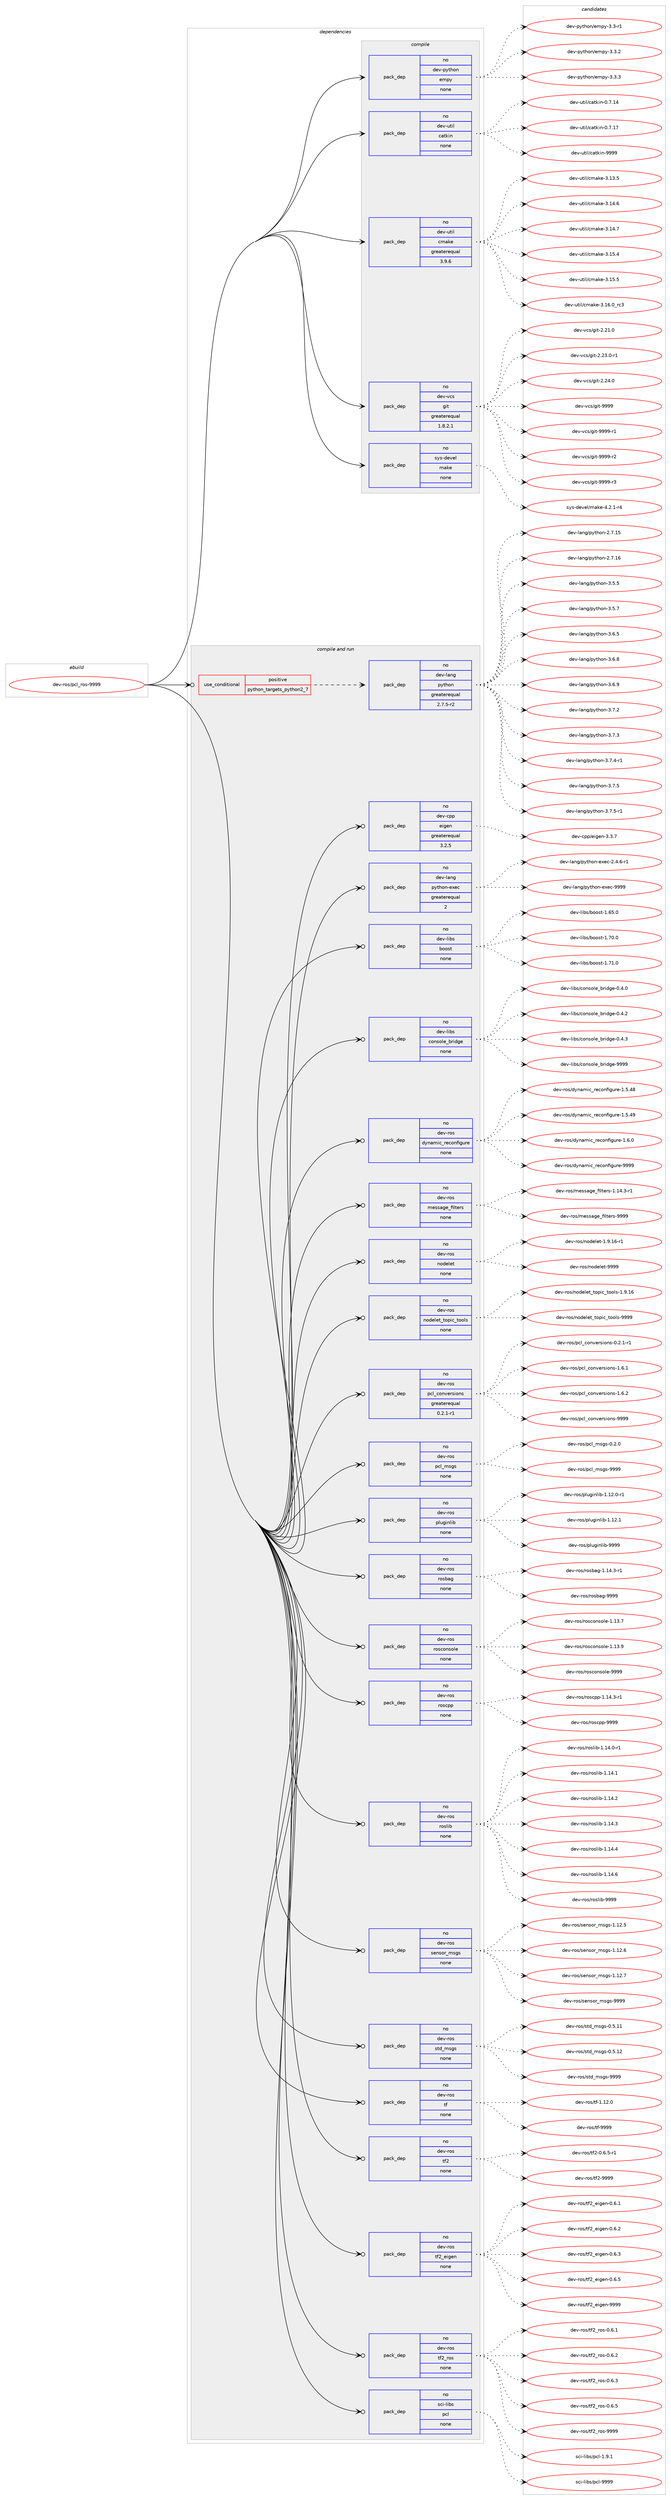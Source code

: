 digraph prolog {

# *************
# Graph options
# *************

newrank=true;
concentrate=true;
compound=true;
graph [rankdir=LR,fontname=Helvetica,fontsize=10,ranksep=1.5];#, ranksep=2.5, nodesep=0.2];
edge  [arrowhead=vee];
node  [fontname=Helvetica,fontsize=10];

# **********
# The ebuild
# **********

subgraph cluster_leftcol {
color=gray;
rank=same;
label=<<i>ebuild</i>>;
id [label="dev-ros/pcl_ros-9999", color=red, width=4, href="../dev-ros/pcl_ros-9999.svg"];
}

# ****************
# The dependencies
# ****************

subgraph cluster_midcol {
color=gray;
label=<<i>dependencies</i>>;
subgraph cluster_compile {
fillcolor="#eeeeee";
style=filled;
label=<<i>compile</i>>;
subgraph pack491966 {
dependency657993 [label=<<TABLE BORDER="0" CELLBORDER="1" CELLSPACING="0" CELLPADDING="4" WIDTH="220"><TR><TD ROWSPAN="6" CELLPADDING="30">pack_dep</TD></TR><TR><TD WIDTH="110">no</TD></TR><TR><TD>dev-python</TD></TR><TR><TD>empy</TD></TR><TR><TD>none</TD></TR><TR><TD></TD></TR></TABLE>>, shape=none, color=blue];
}
id:e -> dependency657993:w [weight=20,style="solid",arrowhead="vee"];
subgraph pack491967 {
dependency657994 [label=<<TABLE BORDER="0" CELLBORDER="1" CELLSPACING="0" CELLPADDING="4" WIDTH="220"><TR><TD ROWSPAN="6" CELLPADDING="30">pack_dep</TD></TR><TR><TD WIDTH="110">no</TD></TR><TR><TD>dev-util</TD></TR><TR><TD>catkin</TD></TR><TR><TD>none</TD></TR><TR><TD></TD></TR></TABLE>>, shape=none, color=blue];
}
id:e -> dependency657994:w [weight=20,style="solid",arrowhead="vee"];
subgraph pack491968 {
dependency657995 [label=<<TABLE BORDER="0" CELLBORDER="1" CELLSPACING="0" CELLPADDING="4" WIDTH="220"><TR><TD ROWSPAN="6" CELLPADDING="30">pack_dep</TD></TR><TR><TD WIDTH="110">no</TD></TR><TR><TD>dev-util</TD></TR><TR><TD>cmake</TD></TR><TR><TD>greaterequal</TD></TR><TR><TD>3.9.6</TD></TR></TABLE>>, shape=none, color=blue];
}
id:e -> dependency657995:w [weight=20,style="solid",arrowhead="vee"];
subgraph pack491969 {
dependency657996 [label=<<TABLE BORDER="0" CELLBORDER="1" CELLSPACING="0" CELLPADDING="4" WIDTH="220"><TR><TD ROWSPAN="6" CELLPADDING="30">pack_dep</TD></TR><TR><TD WIDTH="110">no</TD></TR><TR><TD>dev-vcs</TD></TR><TR><TD>git</TD></TR><TR><TD>greaterequal</TD></TR><TR><TD>1.8.2.1</TD></TR></TABLE>>, shape=none, color=blue];
}
id:e -> dependency657996:w [weight=20,style="solid",arrowhead="vee"];
subgraph pack491970 {
dependency657997 [label=<<TABLE BORDER="0" CELLBORDER="1" CELLSPACING="0" CELLPADDING="4" WIDTH="220"><TR><TD ROWSPAN="6" CELLPADDING="30">pack_dep</TD></TR><TR><TD WIDTH="110">no</TD></TR><TR><TD>sys-devel</TD></TR><TR><TD>make</TD></TR><TR><TD>none</TD></TR><TR><TD></TD></TR></TABLE>>, shape=none, color=blue];
}
id:e -> dependency657997:w [weight=20,style="solid",arrowhead="vee"];
}
subgraph cluster_compileandrun {
fillcolor="#eeeeee";
style=filled;
label=<<i>compile and run</i>>;
subgraph cond154121 {
dependency657998 [label=<<TABLE BORDER="0" CELLBORDER="1" CELLSPACING="0" CELLPADDING="4"><TR><TD ROWSPAN="3" CELLPADDING="10">use_conditional</TD></TR><TR><TD>positive</TD></TR><TR><TD>python_targets_python2_7</TD></TR></TABLE>>, shape=none, color=red];
subgraph pack491971 {
dependency657999 [label=<<TABLE BORDER="0" CELLBORDER="1" CELLSPACING="0" CELLPADDING="4" WIDTH="220"><TR><TD ROWSPAN="6" CELLPADDING="30">pack_dep</TD></TR><TR><TD WIDTH="110">no</TD></TR><TR><TD>dev-lang</TD></TR><TR><TD>python</TD></TR><TR><TD>greaterequal</TD></TR><TR><TD>2.7.5-r2</TD></TR></TABLE>>, shape=none, color=blue];
}
dependency657998:e -> dependency657999:w [weight=20,style="dashed",arrowhead="vee"];
}
id:e -> dependency657998:w [weight=20,style="solid",arrowhead="odotvee"];
subgraph pack491972 {
dependency658000 [label=<<TABLE BORDER="0" CELLBORDER="1" CELLSPACING="0" CELLPADDING="4" WIDTH="220"><TR><TD ROWSPAN="6" CELLPADDING="30">pack_dep</TD></TR><TR><TD WIDTH="110">no</TD></TR><TR><TD>dev-cpp</TD></TR><TR><TD>eigen</TD></TR><TR><TD>greaterequal</TD></TR><TR><TD>3.2.5</TD></TR></TABLE>>, shape=none, color=blue];
}
id:e -> dependency658000:w [weight=20,style="solid",arrowhead="odotvee"];
subgraph pack491973 {
dependency658001 [label=<<TABLE BORDER="0" CELLBORDER="1" CELLSPACING="0" CELLPADDING="4" WIDTH="220"><TR><TD ROWSPAN="6" CELLPADDING="30">pack_dep</TD></TR><TR><TD WIDTH="110">no</TD></TR><TR><TD>dev-lang</TD></TR><TR><TD>python-exec</TD></TR><TR><TD>greaterequal</TD></TR><TR><TD>2</TD></TR></TABLE>>, shape=none, color=blue];
}
id:e -> dependency658001:w [weight=20,style="solid",arrowhead="odotvee"];
subgraph pack491974 {
dependency658002 [label=<<TABLE BORDER="0" CELLBORDER="1" CELLSPACING="0" CELLPADDING="4" WIDTH="220"><TR><TD ROWSPAN="6" CELLPADDING="30">pack_dep</TD></TR><TR><TD WIDTH="110">no</TD></TR><TR><TD>dev-libs</TD></TR><TR><TD>boost</TD></TR><TR><TD>none</TD></TR><TR><TD></TD></TR></TABLE>>, shape=none, color=blue];
}
id:e -> dependency658002:w [weight=20,style="solid",arrowhead="odotvee"];
subgraph pack491975 {
dependency658003 [label=<<TABLE BORDER="0" CELLBORDER="1" CELLSPACING="0" CELLPADDING="4" WIDTH="220"><TR><TD ROWSPAN="6" CELLPADDING="30">pack_dep</TD></TR><TR><TD WIDTH="110">no</TD></TR><TR><TD>dev-libs</TD></TR><TR><TD>console_bridge</TD></TR><TR><TD>none</TD></TR><TR><TD></TD></TR></TABLE>>, shape=none, color=blue];
}
id:e -> dependency658003:w [weight=20,style="solid",arrowhead="odotvee"];
subgraph pack491976 {
dependency658004 [label=<<TABLE BORDER="0" CELLBORDER="1" CELLSPACING="0" CELLPADDING="4" WIDTH="220"><TR><TD ROWSPAN="6" CELLPADDING="30">pack_dep</TD></TR><TR><TD WIDTH="110">no</TD></TR><TR><TD>dev-ros</TD></TR><TR><TD>dynamic_reconfigure</TD></TR><TR><TD>none</TD></TR><TR><TD></TD></TR></TABLE>>, shape=none, color=blue];
}
id:e -> dependency658004:w [weight=20,style="solid",arrowhead="odotvee"];
subgraph pack491977 {
dependency658005 [label=<<TABLE BORDER="0" CELLBORDER="1" CELLSPACING="0" CELLPADDING="4" WIDTH="220"><TR><TD ROWSPAN="6" CELLPADDING="30">pack_dep</TD></TR><TR><TD WIDTH="110">no</TD></TR><TR><TD>dev-ros</TD></TR><TR><TD>message_filters</TD></TR><TR><TD>none</TD></TR><TR><TD></TD></TR></TABLE>>, shape=none, color=blue];
}
id:e -> dependency658005:w [weight=20,style="solid",arrowhead="odotvee"];
subgraph pack491978 {
dependency658006 [label=<<TABLE BORDER="0" CELLBORDER="1" CELLSPACING="0" CELLPADDING="4" WIDTH="220"><TR><TD ROWSPAN="6" CELLPADDING="30">pack_dep</TD></TR><TR><TD WIDTH="110">no</TD></TR><TR><TD>dev-ros</TD></TR><TR><TD>nodelet</TD></TR><TR><TD>none</TD></TR><TR><TD></TD></TR></TABLE>>, shape=none, color=blue];
}
id:e -> dependency658006:w [weight=20,style="solid",arrowhead="odotvee"];
subgraph pack491979 {
dependency658007 [label=<<TABLE BORDER="0" CELLBORDER="1" CELLSPACING="0" CELLPADDING="4" WIDTH="220"><TR><TD ROWSPAN="6" CELLPADDING="30">pack_dep</TD></TR><TR><TD WIDTH="110">no</TD></TR><TR><TD>dev-ros</TD></TR><TR><TD>nodelet_topic_tools</TD></TR><TR><TD>none</TD></TR><TR><TD></TD></TR></TABLE>>, shape=none, color=blue];
}
id:e -> dependency658007:w [weight=20,style="solid",arrowhead="odotvee"];
subgraph pack491980 {
dependency658008 [label=<<TABLE BORDER="0" CELLBORDER="1" CELLSPACING="0" CELLPADDING="4" WIDTH="220"><TR><TD ROWSPAN="6" CELLPADDING="30">pack_dep</TD></TR><TR><TD WIDTH="110">no</TD></TR><TR><TD>dev-ros</TD></TR><TR><TD>pcl_conversions</TD></TR><TR><TD>greaterequal</TD></TR><TR><TD>0.2.1-r1</TD></TR></TABLE>>, shape=none, color=blue];
}
id:e -> dependency658008:w [weight=20,style="solid",arrowhead="odotvee"];
subgraph pack491981 {
dependency658009 [label=<<TABLE BORDER="0" CELLBORDER="1" CELLSPACING="0" CELLPADDING="4" WIDTH="220"><TR><TD ROWSPAN="6" CELLPADDING="30">pack_dep</TD></TR><TR><TD WIDTH="110">no</TD></TR><TR><TD>dev-ros</TD></TR><TR><TD>pcl_msgs</TD></TR><TR><TD>none</TD></TR><TR><TD></TD></TR></TABLE>>, shape=none, color=blue];
}
id:e -> dependency658009:w [weight=20,style="solid",arrowhead="odotvee"];
subgraph pack491982 {
dependency658010 [label=<<TABLE BORDER="0" CELLBORDER="1" CELLSPACING="0" CELLPADDING="4" WIDTH="220"><TR><TD ROWSPAN="6" CELLPADDING="30">pack_dep</TD></TR><TR><TD WIDTH="110">no</TD></TR><TR><TD>dev-ros</TD></TR><TR><TD>pluginlib</TD></TR><TR><TD>none</TD></TR><TR><TD></TD></TR></TABLE>>, shape=none, color=blue];
}
id:e -> dependency658010:w [weight=20,style="solid",arrowhead="odotvee"];
subgraph pack491983 {
dependency658011 [label=<<TABLE BORDER="0" CELLBORDER="1" CELLSPACING="0" CELLPADDING="4" WIDTH="220"><TR><TD ROWSPAN="6" CELLPADDING="30">pack_dep</TD></TR><TR><TD WIDTH="110">no</TD></TR><TR><TD>dev-ros</TD></TR><TR><TD>rosbag</TD></TR><TR><TD>none</TD></TR><TR><TD></TD></TR></TABLE>>, shape=none, color=blue];
}
id:e -> dependency658011:w [weight=20,style="solid",arrowhead="odotvee"];
subgraph pack491984 {
dependency658012 [label=<<TABLE BORDER="0" CELLBORDER="1" CELLSPACING="0" CELLPADDING="4" WIDTH="220"><TR><TD ROWSPAN="6" CELLPADDING="30">pack_dep</TD></TR><TR><TD WIDTH="110">no</TD></TR><TR><TD>dev-ros</TD></TR><TR><TD>rosconsole</TD></TR><TR><TD>none</TD></TR><TR><TD></TD></TR></TABLE>>, shape=none, color=blue];
}
id:e -> dependency658012:w [weight=20,style="solid",arrowhead="odotvee"];
subgraph pack491985 {
dependency658013 [label=<<TABLE BORDER="0" CELLBORDER="1" CELLSPACING="0" CELLPADDING="4" WIDTH="220"><TR><TD ROWSPAN="6" CELLPADDING="30">pack_dep</TD></TR><TR><TD WIDTH="110">no</TD></TR><TR><TD>dev-ros</TD></TR><TR><TD>roscpp</TD></TR><TR><TD>none</TD></TR><TR><TD></TD></TR></TABLE>>, shape=none, color=blue];
}
id:e -> dependency658013:w [weight=20,style="solid",arrowhead="odotvee"];
subgraph pack491986 {
dependency658014 [label=<<TABLE BORDER="0" CELLBORDER="1" CELLSPACING="0" CELLPADDING="4" WIDTH="220"><TR><TD ROWSPAN="6" CELLPADDING="30">pack_dep</TD></TR><TR><TD WIDTH="110">no</TD></TR><TR><TD>dev-ros</TD></TR><TR><TD>roslib</TD></TR><TR><TD>none</TD></TR><TR><TD></TD></TR></TABLE>>, shape=none, color=blue];
}
id:e -> dependency658014:w [weight=20,style="solid",arrowhead="odotvee"];
subgraph pack491987 {
dependency658015 [label=<<TABLE BORDER="0" CELLBORDER="1" CELLSPACING="0" CELLPADDING="4" WIDTH="220"><TR><TD ROWSPAN="6" CELLPADDING="30">pack_dep</TD></TR><TR><TD WIDTH="110">no</TD></TR><TR><TD>dev-ros</TD></TR><TR><TD>sensor_msgs</TD></TR><TR><TD>none</TD></TR><TR><TD></TD></TR></TABLE>>, shape=none, color=blue];
}
id:e -> dependency658015:w [weight=20,style="solid",arrowhead="odotvee"];
subgraph pack491988 {
dependency658016 [label=<<TABLE BORDER="0" CELLBORDER="1" CELLSPACING="0" CELLPADDING="4" WIDTH="220"><TR><TD ROWSPAN="6" CELLPADDING="30">pack_dep</TD></TR><TR><TD WIDTH="110">no</TD></TR><TR><TD>dev-ros</TD></TR><TR><TD>std_msgs</TD></TR><TR><TD>none</TD></TR><TR><TD></TD></TR></TABLE>>, shape=none, color=blue];
}
id:e -> dependency658016:w [weight=20,style="solid",arrowhead="odotvee"];
subgraph pack491989 {
dependency658017 [label=<<TABLE BORDER="0" CELLBORDER="1" CELLSPACING="0" CELLPADDING="4" WIDTH="220"><TR><TD ROWSPAN="6" CELLPADDING="30">pack_dep</TD></TR><TR><TD WIDTH="110">no</TD></TR><TR><TD>dev-ros</TD></TR><TR><TD>tf</TD></TR><TR><TD>none</TD></TR><TR><TD></TD></TR></TABLE>>, shape=none, color=blue];
}
id:e -> dependency658017:w [weight=20,style="solid",arrowhead="odotvee"];
subgraph pack491990 {
dependency658018 [label=<<TABLE BORDER="0" CELLBORDER="1" CELLSPACING="0" CELLPADDING="4" WIDTH="220"><TR><TD ROWSPAN="6" CELLPADDING="30">pack_dep</TD></TR><TR><TD WIDTH="110">no</TD></TR><TR><TD>dev-ros</TD></TR><TR><TD>tf2</TD></TR><TR><TD>none</TD></TR><TR><TD></TD></TR></TABLE>>, shape=none, color=blue];
}
id:e -> dependency658018:w [weight=20,style="solid",arrowhead="odotvee"];
subgraph pack491991 {
dependency658019 [label=<<TABLE BORDER="0" CELLBORDER="1" CELLSPACING="0" CELLPADDING="4" WIDTH="220"><TR><TD ROWSPAN="6" CELLPADDING="30">pack_dep</TD></TR><TR><TD WIDTH="110">no</TD></TR><TR><TD>dev-ros</TD></TR><TR><TD>tf2_eigen</TD></TR><TR><TD>none</TD></TR><TR><TD></TD></TR></TABLE>>, shape=none, color=blue];
}
id:e -> dependency658019:w [weight=20,style="solid",arrowhead="odotvee"];
subgraph pack491992 {
dependency658020 [label=<<TABLE BORDER="0" CELLBORDER="1" CELLSPACING="0" CELLPADDING="4" WIDTH="220"><TR><TD ROWSPAN="6" CELLPADDING="30">pack_dep</TD></TR><TR><TD WIDTH="110">no</TD></TR><TR><TD>dev-ros</TD></TR><TR><TD>tf2_ros</TD></TR><TR><TD>none</TD></TR><TR><TD></TD></TR></TABLE>>, shape=none, color=blue];
}
id:e -> dependency658020:w [weight=20,style="solid",arrowhead="odotvee"];
subgraph pack491993 {
dependency658021 [label=<<TABLE BORDER="0" CELLBORDER="1" CELLSPACING="0" CELLPADDING="4" WIDTH="220"><TR><TD ROWSPAN="6" CELLPADDING="30">pack_dep</TD></TR><TR><TD WIDTH="110">no</TD></TR><TR><TD>sci-libs</TD></TR><TR><TD>pcl</TD></TR><TR><TD>none</TD></TR><TR><TD></TD></TR></TABLE>>, shape=none, color=blue];
}
id:e -> dependency658021:w [weight=20,style="solid",arrowhead="odotvee"];
}
subgraph cluster_run {
fillcolor="#eeeeee";
style=filled;
label=<<i>run</i>>;
}
}

# **************
# The candidates
# **************

subgraph cluster_choices {
rank=same;
color=gray;
label=<<i>candidates</i>>;

subgraph choice491966 {
color=black;
nodesep=1;
choice1001011184511212111610411111047101109112121455146514511449 [label="dev-python/empy-3.3-r1", color=red, width=4,href="../dev-python/empy-3.3-r1.svg"];
choice1001011184511212111610411111047101109112121455146514650 [label="dev-python/empy-3.3.2", color=red, width=4,href="../dev-python/empy-3.3.2.svg"];
choice1001011184511212111610411111047101109112121455146514651 [label="dev-python/empy-3.3.3", color=red, width=4,href="../dev-python/empy-3.3.3.svg"];
dependency657993:e -> choice1001011184511212111610411111047101109112121455146514511449:w [style=dotted,weight="100"];
dependency657993:e -> choice1001011184511212111610411111047101109112121455146514650:w [style=dotted,weight="100"];
dependency657993:e -> choice1001011184511212111610411111047101109112121455146514651:w [style=dotted,weight="100"];
}
subgraph choice491967 {
color=black;
nodesep=1;
choice1001011184511711610510847999711610710511045484655464952 [label="dev-util/catkin-0.7.14", color=red, width=4,href="../dev-util/catkin-0.7.14.svg"];
choice1001011184511711610510847999711610710511045484655464955 [label="dev-util/catkin-0.7.17", color=red, width=4,href="../dev-util/catkin-0.7.17.svg"];
choice100101118451171161051084799971161071051104557575757 [label="dev-util/catkin-9999", color=red, width=4,href="../dev-util/catkin-9999.svg"];
dependency657994:e -> choice1001011184511711610510847999711610710511045484655464952:w [style=dotted,weight="100"];
dependency657994:e -> choice1001011184511711610510847999711610710511045484655464955:w [style=dotted,weight="100"];
dependency657994:e -> choice100101118451171161051084799971161071051104557575757:w [style=dotted,weight="100"];
}
subgraph choice491968 {
color=black;
nodesep=1;
choice1001011184511711610510847991099710710145514649514653 [label="dev-util/cmake-3.13.5", color=red, width=4,href="../dev-util/cmake-3.13.5.svg"];
choice1001011184511711610510847991099710710145514649524654 [label="dev-util/cmake-3.14.6", color=red, width=4,href="../dev-util/cmake-3.14.6.svg"];
choice1001011184511711610510847991099710710145514649524655 [label="dev-util/cmake-3.14.7", color=red, width=4,href="../dev-util/cmake-3.14.7.svg"];
choice1001011184511711610510847991099710710145514649534652 [label="dev-util/cmake-3.15.4", color=red, width=4,href="../dev-util/cmake-3.15.4.svg"];
choice1001011184511711610510847991099710710145514649534653 [label="dev-util/cmake-3.15.5", color=red, width=4,href="../dev-util/cmake-3.15.5.svg"];
choice1001011184511711610510847991099710710145514649544648951149951 [label="dev-util/cmake-3.16.0_rc3", color=red, width=4,href="../dev-util/cmake-3.16.0_rc3.svg"];
dependency657995:e -> choice1001011184511711610510847991099710710145514649514653:w [style=dotted,weight="100"];
dependency657995:e -> choice1001011184511711610510847991099710710145514649524654:w [style=dotted,weight="100"];
dependency657995:e -> choice1001011184511711610510847991099710710145514649524655:w [style=dotted,weight="100"];
dependency657995:e -> choice1001011184511711610510847991099710710145514649534652:w [style=dotted,weight="100"];
dependency657995:e -> choice1001011184511711610510847991099710710145514649534653:w [style=dotted,weight="100"];
dependency657995:e -> choice1001011184511711610510847991099710710145514649544648951149951:w [style=dotted,weight="100"];
}
subgraph choice491969 {
color=black;
nodesep=1;
choice10010111845118991154710310511645504650494648 [label="dev-vcs/git-2.21.0", color=red, width=4,href="../dev-vcs/git-2.21.0.svg"];
choice100101118451189911547103105116455046505146484511449 [label="dev-vcs/git-2.23.0-r1", color=red, width=4,href="../dev-vcs/git-2.23.0-r1.svg"];
choice10010111845118991154710310511645504650524648 [label="dev-vcs/git-2.24.0", color=red, width=4,href="../dev-vcs/git-2.24.0.svg"];
choice1001011184511899115471031051164557575757 [label="dev-vcs/git-9999", color=red, width=4,href="../dev-vcs/git-9999.svg"];
choice10010111845118991154710310511645575757574511449 [label="dev-vcs/git-9999-r1", color=red, width=4,href="../dev-vcs/git-9999-r1.svg"];
choice10010111845118991154710310511645575757574511450 [label="dev-vcs/git-9999-r2", color=red, width=4,href="../dev-vcs/git-9999-r2.svg"];
choice10010111845118991154710310511645575757574511451 [label="dev-vcs/git-9999-r3", color=red, width=4,href="../dev-vcs/git-9999-r3.svg"];
dependency657996:e -> choice10010111845118991154710310511645504650494648:w [style=dotted,weight="100"];
dependency657996:e -> choice100101118451189911547103105116455046505146484511449:w [style=dotted,weight="100"];
dependency657996:e -> choice10010111845118991154710310511645504650524648:w [style=dotted,weight="100"];
dependency657996:e -> choice1001011184511899115471031051164557575757:w [style=dotted,weight="100"];
dependency657996:e -> choice10010111845118991154710310511645575757574511449:w [style=dotted,weight="100"];
dependency657996:e -> choice10010111845118991154710310511645575757574511450:w [style=dotted,weight="100"];
dependency657996:e -> choice10010111845118991154710310511645575757574511451:w [style=dotted,weight="100"];
}
subgraph choice491970 {
color=black;
nodesep=1;
choice1151211154510010111810110847109971071014552465046494511452 [label="sys-devel/make-4.2.1-r4", color=red, width=4,href="../sys-devel/make-4.2.1-r4.svg"];
dependency657997:e -> choice1151211154510010111810110847109971071014552465046494511452:w [style=dotted,weight="100"];
}
subgraph choice491971 {
color=black;
nodesep=1;
choice10010111845108971101034711212111610411111045504655464953 [label="dev-lang/python-2.7.15", color=red, width=4,href="../dev-lang/python-2.7.15.svg"];
choice10010111845108971101034711212111610411111045504655464954 [label="dev-lang/python-2.7.16", color=red, width=4,href="../dev-lang/python-2.7.16.svg"];
choice100101118451089711010347112121116104111110455146534653 [label="dev-lang/python-3.5.5", color=red, width=4,href="../dev-lang/python-3.5.5.svg"];
choice100101118451089711010347112121116104111110455146534655 [label="dev-lang/python-3.5.7", color=red, width=4,href="../dev-lang/python-3.5.7.svg"];
choice100101118451089711010347112121116104111110455146544653 [label="dev-lang/python-3.6.5", color=red, width=4,href="../dev-lang/python-3.6.5.svg"];
choice100101118451089711010347112121116104111110455146544656 [label="dev-lang/python-3.6.8", color=red, width=4,href="../dev-lang/python-3.6.8.svg"];
choice100101118451089711010347112121116104111110455146544657 [label="dev-lang/python-3.6.9", color=red, width=4,href="../dev-lang/python-3.6.9.svg"];
choice100101118451089711010347112121116104111110455146554650 [label="dev-lang/python-3.7.2", color=red, width=4,href="../dev-lang/python-3.7.2.svg"];
choice100101118451089711010347112121116104111110455146554651 [label="dev-lang/python-3.7.3", color=red, width=4,href="../dev-lang/python-3.7.3.svg"];
choice1001011184510897110103471121211161041111104551465546524511449 [label="dev-lang/python-3.7.4-r1", color=red, width=4,href="../dev-lang/python-3.7.4-r1.svg"];
choice100101118451089711010347112121116104111110455146554653 [label="dev-lang/python-3.7.5", color=red, width=4,href="../dev-lang/python-3.7.5.svg"];
choice1001011184510897110103471121211161041111104551465546534511449 [label="dev-lang/python-3.7.5-r1", color=red, width=4,href="../dev-lang/python-3.7.5-r1.svg"];
dependency657999:e -> choice10010111845108971101034711212111610411111045504655464953:w [style=dotted,weight="100"];
dependency657999:e -> choice10010111845108971101034711212111610411111045504655464954:w [style=dotted,weight="100"];
dependency657999:e -> choice100101118451089711010347112121116104111110455146534653:w [style=dotted,weight="100"];
dependency657999:e -> choice100101118451089711010347112121116104111110455146534655:w [style=dotted,weight="100"];
dependency657999:e -> choice100101118451089711010347112121116104111110455146544653:w [style=dotted,weight="100"];
dependency657999:e -> choice100101118451089711010347112121116104111110455146544656:w [style=dotted,weight="100"];
dependency657999:e -> choice100101118451089711010347112121116104111110455146544657:w [style=dotted,weight="100"];
dependency657999:e -> choice100101118451089711010347112121116104111110455146554650:w [style=dotted,weight="100"];
dependency657999:e -> choice100101118451089711010347112121116104111110455146554651:w [style=dotted,weight="100"];
dependency657999:e -> choice1001011184510897110103471121211161041111104551465546524511449:w [style=dotted,weight="100"];
dependency657999:e -> choice100101118451089711010347112121116104111110455146554653:w [style=dotted,weight="100"];
dependency657999:e -> choice1001011184510897110103471121211161041111104551465546534511449:w [style=dotted,weight="100"];
}
subgraph choice491972 {
color=black;
nodesep=1;
choice100101118459911211247101105103101110455146514655 [label="dev-cpp/eigen-3.3.7", color=red, width=4,href="../dev-cpp/eigen-3.3.7.svg"];
dependency658000:e -> choice100101118459911211247101105103101110455146514655:w [style=dotted,weight="100"];
}
subgraph choice491973 {
color=black;
nodesep=1;
choice10010111845108971101034711212111610411111045101120101994550465246544511449 [label="dev-lang/python-exec-2.4.6-r1", color=red, width=4,href="../dev-lang/python-exec-2.4.6-r1.svg"];
choice10010111845108971101034711212111610411111045101120101994557575757 [label="dev-lang/python-exec-9999", color=red, width=4,href="../dev-lang/python-exec-9999.svg"];
dependency658001:e -> choice10010111845108971101034711212111610411111045101120101994550465246544511449:w [style=dotted,weight="100"];
dependency658001:e -> choice10010111845108971101034711212111610411111045101120101994557575757:w [style=dotted,weight="100"];
}
subgraph choice491974 {
color=black;
nodesep=1;
choice1001011184510810598115479811111111511645494654534648 [label="dev-libs/boost-1.65.0", color=red, width=4,href="../dev-libs/boost-1.65.0.svg"];
choice1001011184510810598115479811111111511645494655484648 [label="dev-libs/boost-1.70.0", color=red, width=4,href="../dev-libs/boost-1.70.0.svg"];
choice1001011184510810598115479811111111511645494655494648 [label="dev-libs/boost-1.71.0", color=red, width=4,href="../dev-libs/boost-1.71.0.svg"];
dependency658002:e -> choice1001011184510810598115479811111111511645494654534648:w [style=dotted,weight="100"];
dependency658002:e -> choice1001011184510810598115479811111111511645494655484648:w [style=dotted,weight="100"];
dependency658002:e -> choice1001011184510810598115479811111111511645494655494648:w [style=dotted,weight="100"];
}
subgraph choice491975 {
color=black;
nodesep=1;
choice100101118451081059811547991111101151111081019598114105100103101454846524648 [label="dev-libs/console_bridge-0.4.0", color=red, width=4,href="../dev-libs/console_bridge-0.4.0.svg"];
choice100101118451081059811547991111101151111081019598114105100103101454846524650 [label="dev-libs/console_bridge-0.4.2", color=red, width=4,href="../dev-libs/console_bridge-0.4.2.svg"];
choice100101118451081059811547991111101151111081019598114105100103101454846524651 [label="dev-libs/console_bridge-0.4.3", color=red, width=4,href="../dev-libs/console_bridge-0.4.3.svg"];
choice1001011184510810598115479911111011511110810195981141051001031014557575757 [label="dev-libs/console_bridge-9999", color=red, width=4,href="../dev-libs/console_bridge-9999.svg"];
dependency658003:e -> choice100101118451081059811547991111101151111081019598114105100103101454846524648:w [style=dotted,weight="100"];
dependency658003:e -> choice100101118451081059811547991111101151111081019598114105100103101454846524650:w [style=dotted,weight="100"];
dependency658003:e -> choice100101118451081059811547991111101151111081019598114105100103101454846524651:w [style=dotted,weight="100"];
dependency658003:e -> choice1001011184510810598115479911111011511110810195981141051001031014557575757:w [style=dotted,weight="100"];
}
subgraph choice491976 {
color=black;
nodesep=1;
choice10010111845114111115471001211109710910599951141019911111010210510311711410145494653465256 [label="dev-ros/dynamic_reconfigure-1.5.48", color=red, width=4,href="../dev-ros/dynamic_reconfigure-1.5.48.svg"];
choice10010111845114111115471001211109710910599951141019911111010210510311711410145494653465257 [label="dev-ros/dynamic_reconfigure-1.5.49", color=red, width=4,href="../dev-ros/dynamic_reconfigure-1.5.49.svg"];
choice100101118451141111154710012111097109105999511410199111110102105103117114101454946544648 [label="dev-ros/dynamic_reconfigure-1.6.0", color=red, width=4,href="../dev-ros/dynamic_reconfigure-1.6.0.svg"];
choice1001011184511411111547100121110971091059995114101991111101021051031171141014557575757 [label="dev-ros/dynamic_reconfigure-9999", color=red, width=4,href="../dev-ros/dynamic_reconfigure-9999.svg"];
dependency658004:e -> choice10010111845114111115471001211109710910599951141019911111010210510311711410145494653465256:w [style=dotted,weight="100"];
dependency658004:e -> choice10010111845114111115471001211109710910599951141019911111010210510311711410145494653465257:w [style=dotted,weight="100"];
dependency658004:e -> choice100101118451141111154710012111097109105999511410199111110102105103117114101454946544648:w [style=dotted,weight="100"];
dependency658004:e -> choice1001011184511411111547100121110971091059995114101991111101021051031171141014557575757:w [style=dotted,weight="100"];
}
subgraph choice491977 {
color=black;
nodesep=1;
choice10010111845114111115471091011151159710310195102105108116101114115454946495246514511449 [label="dev-ros/message_filters-1.14.3-r1", color=red, width=4,href="../dev-ros/message_filters-1.14.3-r1.svg"];
choice100101118451141111154710910111511597103101951021051081161011141154557575757 [label="dev-ros/message_filters-9999", color=red, width=4,href="../dev-ros/message_filters-9999.svg"];
dependency658005:e -> choice10010111845114111115471091011151159710310195102105108116101114115454946495246514511449:w [style=dotted,weight="100"];
dependency658005:e -> choice100101118451141111154710910111511597103101951021051081161011141154557575757:w [style=dotted,weight="100"];
}
subgraph choice491978 {
color=black;
nodesep=1;
choice1001011184511411111547110111100101108101116454946574649544511449 [label="dev-ros/nodelet-1.9.16-r1", color=red, width=4,href="../dev-ros/nodelet-1.9.16-r1.svg"];
choice10010111845114111115471101111001011081011164557575757 [label="dev-ros/nodelet-9999", color=red, width=4,href="../dev-ros/nodelet-9999.svg"];
dependency658006:e -> choice1001011184511411111547110111100101108101116454946574649544511449:w [style=dotted,weight="100"];
dependency658006:e -> choice10010111845114111115471101111001011081011164557575757:w [style=dotted,weight="100"];
}
subgraph choice491979 {
color=black;
nodesep=1;
choice100101118451141111154711011110010110810111695116111112105999511611111110811545494657464954 [label="dev-ros/nodelet_topic_tools-1.9.16", color=red, width=4,href="../dev-ros/nodelet_topic_tools-1.9.16.svg"];
choice10010111845114111115471101111001011081011169511611111210599951161111111081154557575757 [label="dev-ros/nodelet_topic_tools-9999", color=red, width=4,href="../dev-ros/nodelet_topic_tools-9999.svg"];
dependency658007:e -> choice100101118451141111154711011110010110810111695116111112105999511611111110811545494657464954:w [style=dotted,weight="100"];
dependency658007:e -> choice10010111845114111115471101111001011081011169511611111210599951161111111081154557575757:w [style=dotted,weight="100"];
}
subgraph choice491980 {
color=black;
nodesep=1;
choice10010111845114111115471129910895991111101181011141151051111101154548465046494511449 [label="dev-ros/pcl_conversions-0.2.1-r1", color=red, width=4,href="../dev-ros/pcl_conversions-0.2.1-r1.svg"];
choice1001011184511411111547112991089599111110118101114115105111110115454946544649 [label="dev-ros/pcl_conversions-1.6.1", color=red, width=4,href="../dev-ros/pcl_conversions-1.6.1.svg"];
choice1001011184511411111547112991089599111110118101114115105111110115454946544650 [label="dev-ros/pcl_conversions-1.6.2", color=red, width=4,href="../dev-ros/pcl_conversions-1.6.2.svg"];
choice10010111845114111115471129910895991111101181011141151051111101154557575757 [label="dev-ros/pcl_conversions-9999", color=red, width=4,href="../dev-ros/pcl_conversions-9999.svg"];
dependency658008:e -> choice10010111845114111115471129910895991111101181011141151051111101154548465046494511449:w [style=dotted,weight="100"];
dependency658008:e -> choice1001011184511411111547112991089599111110118101114115105111110115454946544649:w [style=dotted,weight="100"];
dependency658008:e -> choice1001011184511411111547112991089599111110118101114115105111110115454946544650:w [style=dotted,weight="100"];
dependency658008:e -> choice10010111845114111115471129910895991111101181011141151051111101154557575757:w [style=dotted,weight="100"];
}
subgraph choice491981 {
color=black;
nodesep=1;
choice10010111845114111115471129910895109115103115454846504648 [label="dev-ros/pcl_msgs-0.2.0", color=red, width=4,href="../dev-ros/pcl_msgs-0.2.0.svg"];
choice100101118451141111154711299108951091151031154557575757 [label="dev-ros/pcl_msgs-9999", color=red, width=4,href="../dev-ros/pcl_msgs-9999.svg"];
dependency658009:e -> choice10010111845114111115471129910895109115103115454846504648:w [style=dotted,weight="100"];
dependency658009:e -> choice100101118451141111154711299108951091151031154557575757:w [style=dotted,weight="100"];
}
subgraph choice491982 {
color=black;
nodesep=1;
choice100101118451141111154711210811710310511010810598454946495046484511449 [label="dev-ros/pluginlib-1.12.0-r1", color=red, width=4,href="../dev-ros/pluginlib-1.12.0-r1.svg"];
choice10010111845114111115471121081171031051101081059845494649504649 [label="dev-ros/pluginlib-1.12.1", color=red, width=4,href="../dev-ros/pluginlib-1.12.1.svg"];
choice1001011184511411111547112108117103105110108105984557575757 [label="dev-ros/pluginlib-9999", color=red, width=4,href="../dev-ros/pluginlib-9999.svg"];
dependency658010:e -> choice100101118451141111154711210811710310511010810598454946495046484511449:w [style=dotted,weight="100"];
dependency658010:e -> choice10010111845114111115471121081171031051101081059845494649504649:w [style=dotted,weight="100"];
dependency658010:e -> choice1001011184511411111547112108117103105110108105984557575757:w [style=dotted,weight="100"];
}
subgraph choice491983 {
color=black;
nodesep=1;
choice10010111845114111115471141111159897103454946495246514511449 [label="dev-ros/rosbag-1.14.3-r1", color=red, width=4,href="../dev-ros/rosbag-1.14.3-r1.svg"];
choice100101118451141111154711411111598971034557575757 [label="dev-ros/rosbag-9999", color=red, width=4,href="../dev-ros/rosbag-9999.svg"];
dependency658011:e -> choice10010111845114111115471141111159897103454946495246514511449:w [style=dotted,weight="100"];
dependency658011:e -> choice100101118451141111154711411111598971034557575757:w [style=dotted,weight="100"];
}
subgraph choice491984 {
color=black;
nodesep=1;
choice10010111845114111115471141111159911111011511110810145494649514655 [label="dev-ros/rosconsole-1.13.7", color=red, width=4,href="../dev-ros/rosconsole-1.13.7.svg"];
choice10010111845114111115471141111159911111011511110810145494649514657 [label="dev-ros/rosconsole-1.13.9", color=red, width=4,href="../dev-ros/rosconsole-1.13.9.svg"];
choice1001011184511411111547114111115991111101151111081014557575757 [label="dev-ros/rosconsole-9999", color=red, width=4,href="../dev-ros/rosconsole-9999.svg"];
dependency658012:e -> choice10010111845114111115471141111159911111011511110810145494649514655:w [style=dotted,weight="100"];
dependency658012:e -> choice10010111845114111115471141111159911111011511110810145494649514657:w [style=dotted,weight="100"];
dependency658012:e -> choice1001011184511411111547114111115991111101151111081014557575757:w [style=dotted,weight="100"];
}
subgraph choice491985 {
color=black;
nodesep=1;
choice100101118451141111154711411111599112112454946495246514511449 [label="dev-ros/roscpp-1.14.3-r1", color=red, width=4,href="../dev-ros/roscpp-1.14.3-r1.svg"];
choice1001011184511411111547114111115991121124557575757 [label="dev-ros/roscpp-9999", color=red, width=4,href="../dev-ros/roscpp-9999.svg"];
dependency658013:e -> choice100101118451141111154711411111599112112454946495246514511449:w [style=dotted,weight="100"];
dependency658013:e -> choice1001011184511411111547114111115991121124557575757:w [style=dotted,weight="100"];
}
subgraph choice491986 {
color=black;
nodesep=1;
choice100101118451141111154711411111510810598454946495246484511449 [label="dev-ros/roslib-1.14.0-r1", color=red, width=4,href="../dev-ros/roslib-1.14.0-r1.svg"];
choice10010111845114111115471141111151081059845494649524649 [label="dev-ros/roslib-1.14.1", color=red, width=4,href="../dev-ros/roslib-1.14.1.svg"];
choice10010111845114111115471141111151081059845494649524650 [label="dev-ros/roslib-1.14.2", color=red, width=4,href="../dev-ros/roslib-1.14.2.svg"];
choice10010111845114111115471141111151081059845494649524651 [label="dev-ros/roslib-1.14.3", color=red, width=4,href="../dev-ros/roslib-1.14.3.svg"];
choice10010111845114111115471141111151081059845494649524652 [label="dev-ros/roslib-1.14.4", color=red, width=4,href="../dev-ros/roslib-1.14.4.svg"];
choice10010111845114111115471141111151081059845494649524654 [label="dev-ros/roslib-1.14.6", color=red, width=4,href="../dev-ros/roslib-1.14.6.svg"];
choice1001011184511411111547114111115108105984557575757 [label="dev-ros/roslib-9999", color=red, width=4,href="../dev-ros/roslib-9999.svg"];
dependency658014:e -> choice100101118451141111154711411111510810598454946495246484511449:w [style=dotted,weight="100"];
dependency658014:e -> choice10010111845114111115471141111151081059845494649524649:w [style=dotted,weight="100"];
dependency658014:e -> choice10010111845114111115471141111151081059845494649524650:w [style=dotted,weight="100"];
dependency658014:e -> choice10010111845114111115471141111151081059845494649524651:w [style=dotted,weight="100"];
dependency658014:e -> choice10010111845114111115471141111151081059845494649524652:w [style=dotted,weight="100"];
dependency658014:e -> choice10010111845114111115471141111151081059845494649524654:w [style=dotted,weight="100"];
dependency658014:e -> choice1001011184511411111547114111115108105984557575757:w [style=dotted,weight="100"];
}
subgraph choice491987 {
color=black;
nodesep=1;
choice10010111845114111115471151011101151111149510911510311545494649504653 [label="dev-ros/sensor_msgs-1.12.5", color=red, width=4,href="../dev-ros/sensor_msgs-1.12.5.svg"];
choice10010111845114111115471151011101151111149510911510311545494649504654 [label="dev-ros/sensor_msgs-1.12.6", color=red, width=4,href="../dev-ros/sensor_msgs-1.12.6.svg"];
choice10010111845114111115471151011101151111149510911510311545494649504655 [label="dev-ros/sensor_msgs-1.12.7", color=red, width=4,href="../dev-ros/sensor_msgs-1.12.7.svg"];
choice1001011184511411111547115101110115111114951091151031154557575757 [label="dev-ros/sensor_msgs-9999", color=red, width=4,href="../dev-ros/sensor_msgs-9999.svg"];
dependency658015:e -> choice10010111845114111115471151011101151111149510911510311545494649504653:w [style=dotted,weight="100"];
dependency658015:e -> choice10010111845114111115471151011101151111149510911510311545494649504654:w [style=dotted,weight="100"];
dependency658015:e -> choice10010111845114111115471151011101151111149510911510311545494649504655:w [style=dotted,weight="100"];
dependency658015:e -> choice1001011184511411111547115101110115111114951091151031154557575757:w [style=dotted,weight="100"];
}
subgraph choice491988 {
color=black;
nodesep=1;
choice10010111845114111115471151161009510911510311545484653464949 [label="dev-ros/std_msgs-0.5.11", color=red, width=4,href="../dev-ros/std_msgs-0.5.11.svg"];
choice10010111845114111115471151161009510911510311545484653464950 [label="dev-ros/std_msgs-0.5.12", color=red, width=4,href="../dev-ros/std_msgs-0.5.12.svg"];
choice1001011184511411111547115116100951091151031154557575757 [label="dev-ros/std_msgs-9999", color=red, width=4,href="../dev-ros/std_msgs-9999.svg"];
dependency658016:e -> choice10010111845114111115471151161009510911510311545484653464949:w [style=dotted,weight="100"];
dependency658016:e -> choice10010111845114111115471151161009510911510311545484653464950:w [style=dotted,weight="100"];
dependency658016:e -> choice1001011184511411111547115116100951091151031154557575757:w [style=dotted,weight="100"];
}
subgraph choice491989 {
color=black;
nodesep=1;
choice100101118451141111154711610245494649504648 [label="dev-ros/tf-1.12.0", color=red, width=4,href="../dev-ros/tf-1.12.0.svg"];
choice10010111845114111115471161024557575757 [label="dev-ros/tf-9999", color=red, width=4,href="../dev-ros/tf-9999.svg"];
dependency658017:e -> choice100101118451141111154711610245494649504648:w [style=dotted,weight="100"];
dependency658017:e -> choice10010111845114111115471161024557575757:w [style=dotted,weight="100"];
}
subgraph choice491990 {
color=black;
nodesep=1;
choice1001011184511411111547116102504548465446534511449 [label="dev-ros/tf2-0.6.5-r1", color=red, width=4,href="../dev-ros/tf2-0.6.5-r1.svg"];
choice1001011184511411111547116102504557575757 [label="dev-ros/tf2-9999", color=red, width=4,href="../dev-ros/tf2-9999.svg"];
dependency658018:e -> choice1001011184511411111547116102504548465446534511449:w [style=dotted,weight="100"];
dependency658018:e -> choice1001011184511411111547116102504557575757:w [style=dotted,weight="100"];
}
subgraph choice491991 {
color=black;
nodesep=1;
choice10010111845114111115471161025095101105103101110454846544649 [label="dev-ros/tf2_eigen-0.6.1", color=red, width=4,href="../dev-ros/tf2_eigen-0.6.1.svg"];
choice10010111845114111115471161025095101105103101110454846544650 [label="dev-ros/tf2_eigen-0.6.2", color=red, width=4,href="../dev-ros/tf2_eigen-0.6.2.svg"];
choice10010111845114111115471161025095101105103101110454846544651 [label="dev-ros/tf2_eigen-0.6.3", color=red, width=4,href="../dev-ros/tf2_eigen-0.6.3.svg"];
choice10010111845114111115471161025095101105103101110454846544653 [label="dev-ros/tf2_eigen-0.6.5", color=red, width=4,href="../dev-ros/tf2_eigen-0.6.5.svg"];
choice100101118451141111154711610250951011051031011104557575757 [label="dev-ros/tf2_eigen-9999", color=red, width=4,href="../dev-ros/tf2_eigen-9999.svg"];
dependency658019:e -> choice10010111845114111115471161025095101105103101110454846544649:w [style=dotted,weight="100"];
dependency658019:e -> choice10010111845114111115471161025095101105103101110454846544650:w [style=dotted,weight="100"];
dependency658019:e -> choice10010111845114111115471161025095101105103101110454846544651:w [style=dotted,weight="100"];
dependency658019:e -> choice10010111845114111115471161025095101105103101110454846544653:w [style=dotted,weight="100"];
dependency658019:e -> choice100101118451141111154711610250951011051031011104557575757:w [style=dotted,weight="100"];
}
subgraph choice491992 {
color=black;
nodesep=1;
choice10010111845114111115471161025095114111115454846544649 [label="dev-ros/tf2_ros-0.6.1", color=red, width=4,href="../dev-ros/tf2_ros-0.6.1.svg"];
choice10010111845114111115471161025095114111115454846544650 [label="dev-ros/tf2_ros-0.6.2", color=red, width=4,href="../dev-ros/tf2_ros-0.6.2.svg"];
choice10010111845114111115471161025095114111115454846544651 [label="dev-ros/tf2_ros-0.6.3", color=red, width=4,href="../dev-ros/tf2_ros-0.6.3.svg"];
choice10010111845114111115471161025095114111115454846544653 [label="dev-ros/tf2_ros-0.6.5", color=red, width=4,href="../dev-ros/tf2_ros-0.6.5.svg"];
choice100101118451141111154711610250951141111154557575757 [label="dev-ros/tf2_ros-9999", color=red, width=4,href="../dev-ros/tf2_ros-9999.svg"];
dependency658020:e -> choice10010111845114111115471161025095114111115454846544649:w [style=dotted,weight="100"];
dependency658020:e -> choice10010111845114111115471161025095114111115454846544650:w [style=dotted,weight="100"];
dependency658020:e -> choice10010111845114111115471161025095114111115454846544651:w [style=dotted,weight="100"];
dependency658020:e -> choice10010111845114111115471161025095114111115454846544653:w [style=dotted,weight="100"];
dependency658020:e -> choice100101118451141111154711610250951141111154557575757:w [style=dotted,weight="100"];
}
subgraph choice491993 {
color=black;
nodesep=1;
choice1159910545108105981154711299108454946574649 [label="sci-libs/pcl-1.9.1", color=red, width=4,href="../sci-libs/pcl-1.9.1.svg"];
choice11599105451081059811547112991084557575757 [label="sci-libs/pcl-9999", color=red, width=4,href="../sci-libs/pcl-9999.svg"];
dependency658021:e -> choice1159910545108105981154711299108454946574649:w [style=dotted,weight="100"];
dependency658021:e -> choice11599105451081059811547112991084557575757:w [style=dotted,weight="100"];
}
}

}
